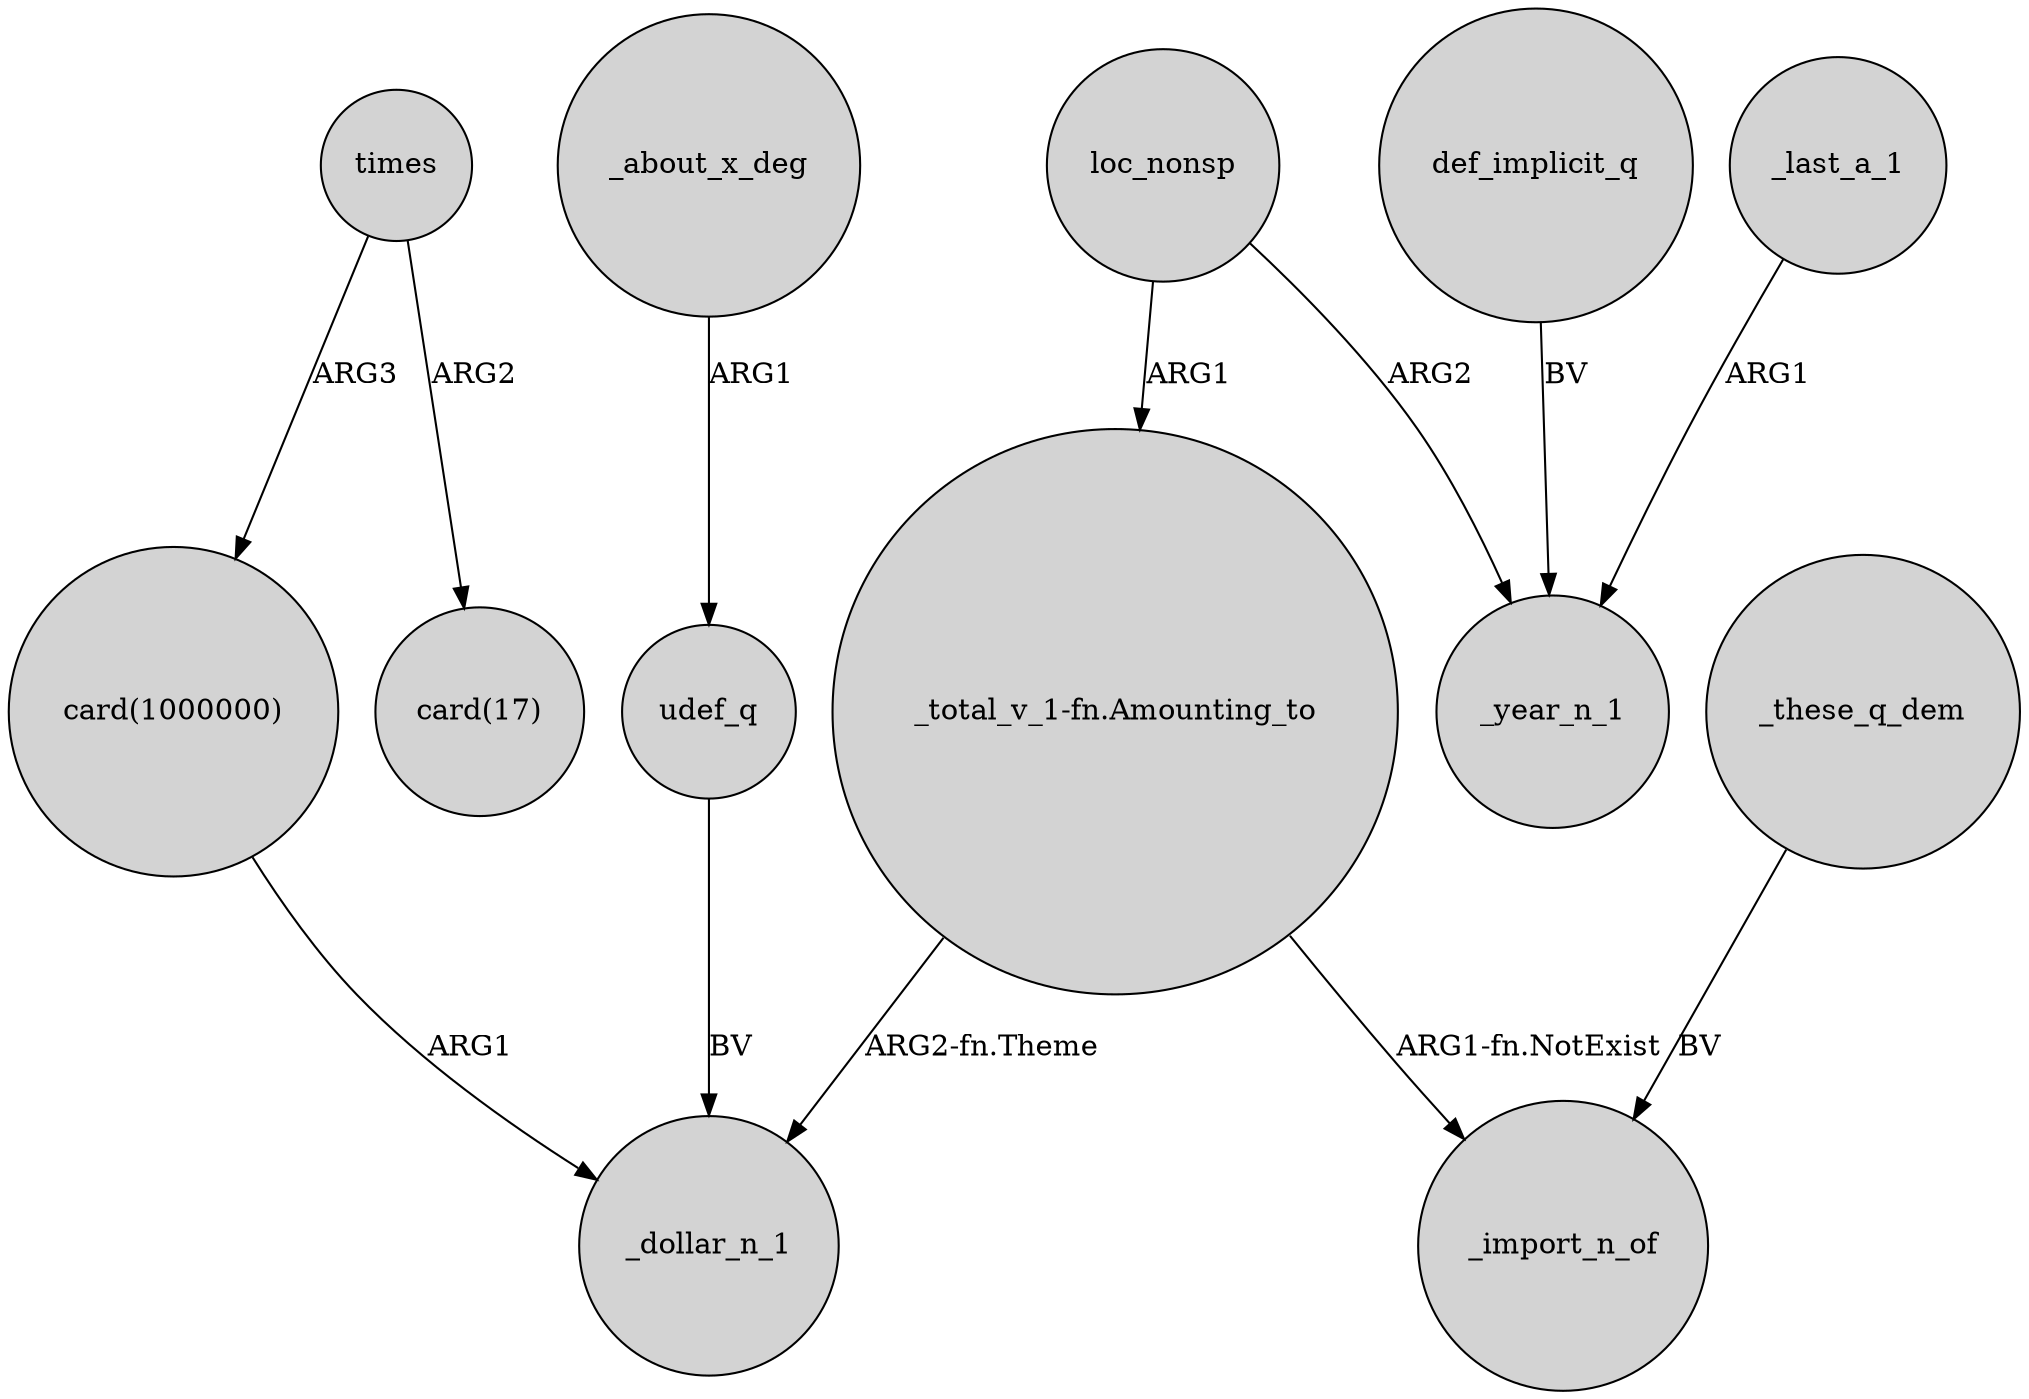 digraph {
	node [shape=circle style=filled]
	loc_nonsp -> "_total_v_1-fn.Amounting_to" [label=ARG1]
	"card(1000000)" -> _dollar_n_1 [label=ARG1]
	times -> "card(17)" [label=ARG2]
	times -> "card(1000000)" [label=ARG3]
	"_total_v_1-fn.Amounting_to" -> _import_n_of [label="ARG1-fn.NotExist"]
	_about_x_deg -> udef_q [label=ARG1]
	_these_q_dem -> _import_n_of [label=BV]
	def_implicit_q -> _year_n_1 [label=BV]
	loc_nonsp -> _year_n_1 [label=ARG2]
	"_total_v_1-fn.Amounting_to" -> _dollar_n_1 [label="ARG2-fn.Theme"]
	_last_a_1 -> _year_n_1 [label=ARG1]
	udef_q -> _dollar_n_1 [label=BV]
}
